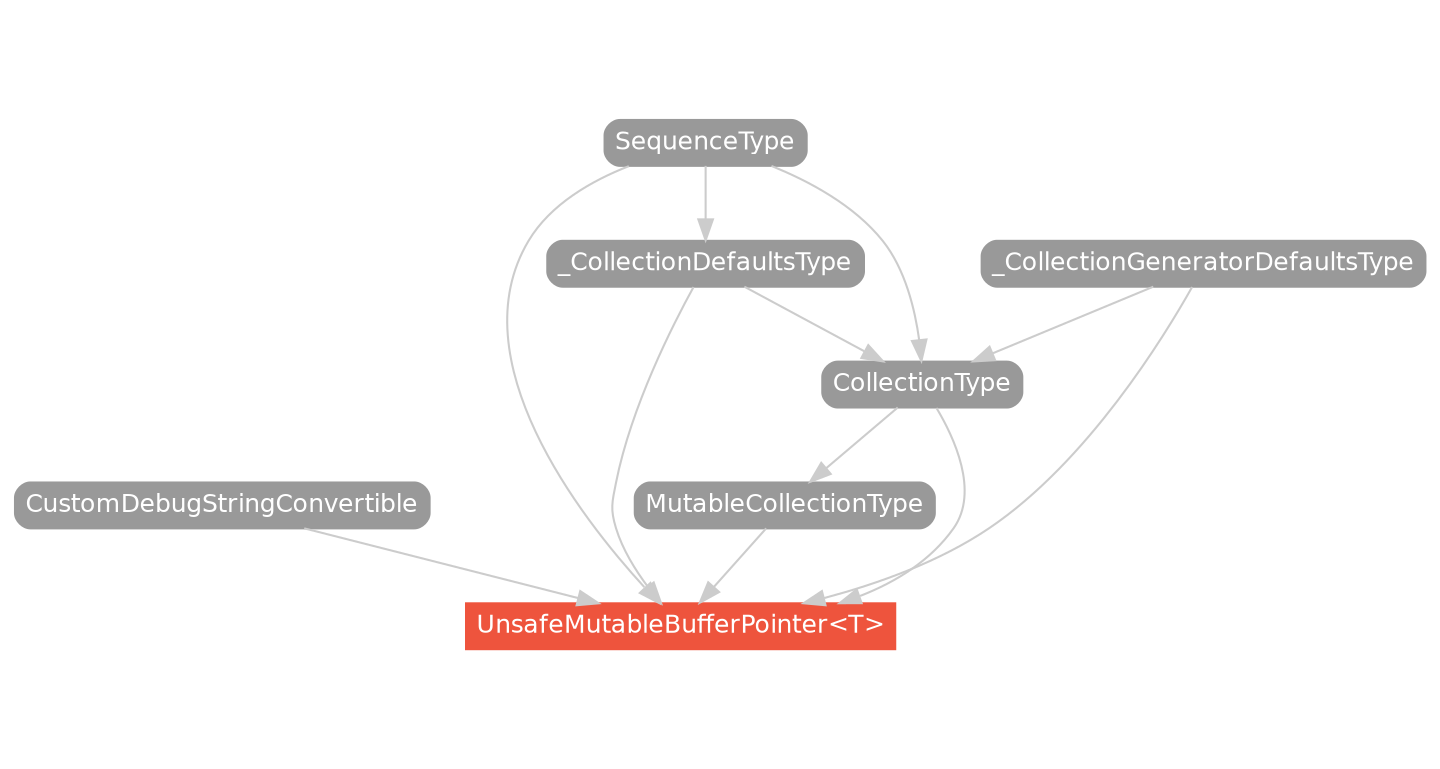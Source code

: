 strict digraph "UnsafeMutableBufferPointer<T> - Type Hierarchy - SwiftDoc.org" {
    pad="0.1,0.8"
    node [shape=box, style="filled,rounded", color="#999999", fillcolor="#999999", fontcolor=white, fontname=Helvetica, fontnames="Helvetica,sansserif", fontsize=12, margin="0.07,0.05", height="0.3"]
    edge [color="#cccccc"]
    "CollectionType" [URL="/protocol/CollectionType/"]
    "CustomDebugStringConvertible" [URL="/protocol/CustomDebugStringConvertible/"]
    "MutableCollectionType" [URL="/protocol/MutableCollectionType/"]
    "SequenceType" [URL="/protocol/SequenceType/"]
    "UnsafeMutableBufferPointer<T>" [URL="/type/UnsafeMutableBufferPointer/", style="filled", fillcolor="#ee543d", color="#ee543d"]
    "_CollectionDefaultsType" [URL="/protocol/_CollectionDefaultsType/"]
    "_CollectionGeneratorDefaultsType" [URL="/protocol/_CollectionGeneratorDefaultsType/"]    "MutableCollectionType" -> "UnsafeMutableBufferPointer<T>"
    "CollectionType" -> "UnsafeMutableBufferPointer<T>"
    "SequenceType" -> "UnsafeMutableBufferPointer<T>"
    "_CollectionDefaultsType" -> "UnsafeMutableBufferPointer<T>"
    "_CollectionGeneratorDefaultsType" -> "UnsafeMutableBufferPointer<T>"
    "CustomDebugStringConvertible" -> "UnsafeMutableBufferPointer<T>"
    "CollectionType" -> "MutableCollectionType"
    "SequenceType" -> "CollectionType"
    "_CollectionDefaultsType" -> "CollectionType"
    "_CollectionGeneratorDefaultsType" -> "CollectionType"
    "SequenceType" -> "_CollectionDefaultsType"
    "SequenceType" -> "CollectionType"
    "_CollectionDefaultsType" -> "CollectionType"
    "_CollectionGeneratorDefaultsType" -> "CollectionType"
    "SequenceType" -> "_CollectionDefaultsType"
    "SequenceType" -> "_CollectionDefaultsType"
    subgraph Types {
        rank = max; "UnsafeMutableBufferPointer<T>";
    }
}